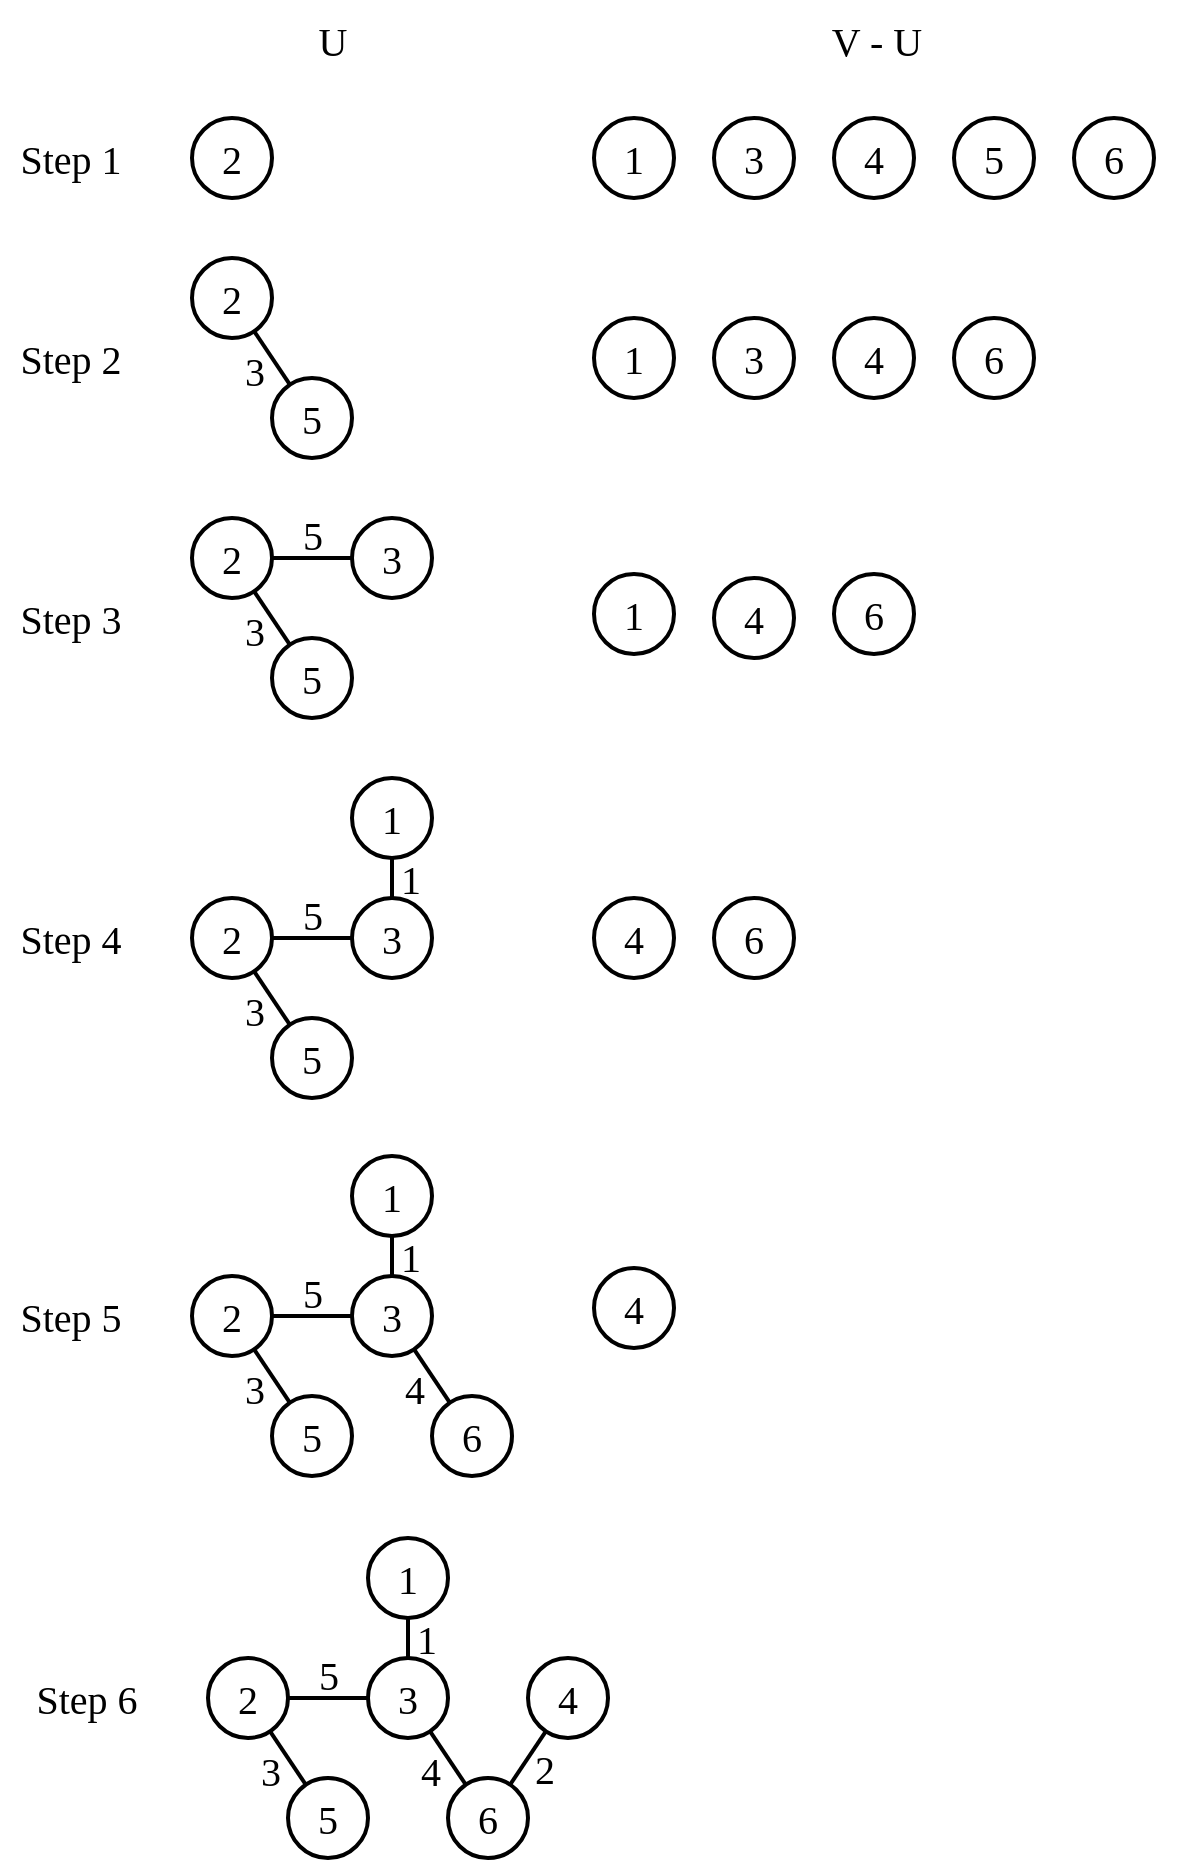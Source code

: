 <mxfile version="23.1.0" type="device">
  <diagram id="oOX_CIEzBIkY4LbiXj3a" name="第 1 页">
    <mxGraphModel dx="1720" dy="1107" grid="1" gridSize="10" guides="1" tooltips="1" connect="1" arrows="1" fold="1" page="1" pageScale="1" pageWidth="827" pageHeight="1169" math="0" shadow="0">
      <root>
        <mxCell id="0" />
        <mxCell id="1" parent="0" />
        <mxCell id="p_bgguedhAZ9Q3g7NJfH-174" value="" style="group" parent="1" vertex="1" connectable="0">
          <mxGeometry x="104" y="100" width="595" height="929" as="geometry" />
        </mxCell>
        <mxCell id="p_bgguedhAZ9Q3g7NJfH-171" value="" style="group" parent="p_bgguedhAZ9Q3g7NJfH-174" vertex="1" connectable="0">
          <mxGeometry y="59" width="595" height="870" as="geometry" />
        </mxCell>
        <mxCell id="p_bgguedhAZ9Q3g7NJfH-17" value="&lt;font style=&quot;font-size: 20px;&quot; face=&quot;Times New Roman&quot;&gt;6&lt;/font&gt;" style="ellipse;whiteSpace=wrap;html=1;aspect=fixed;strokeWidth=2;" parent="p_bgguedhAZ9Q3g7NJfH-171" vertex="1">
          <mxGeometry x="477" y="100" width="40" height="40" as="geometry" />
        </mxCell>
        <mxCell id="p_bgguedhAZ9Q3g7NJfH-15" value="&lt;font style=&quot;font-size: 20px;&quot; face=&quot;Times New Roman&quot;&gt;4&lt;/font&gt;" style="ellipse;whiteSpace=wrap;html=1;aspect=fixed;strokeWidth=2;" parent="p_bgguedhAZ9Q3g7NJfH-171" vertex="1">
          <mxGeometry x="417" y="100" width="40" height="40" as="geometry" />
        </mxCell>
        <mxCell id="p_bgguedhAZ9Q3g7NJfH-4" value="&lt;font style=&quot;font-size: 20px;&quot; face=&quot;Times New Roman&quot;&gt;2&lt;/font&gt;" style="ellipse;whiteSpace=wrap;html=1;aspect=fixed;strokeWidth=2;" parent="p_bgguedhAZ9Q3g7NJfH-171" vertex="1">
          <mxGeometry x="96" width="40" height="40" as="geometry" />
        </mxCell>
        <mxCell id="p_bgguedhAZ9Q3g7NJfH-5" value="&lt;font style=&quot;font-size: 20px;&quot; face=&quot;Times New Roman&quot;&gt;3&lt;/font&gt;" style="ellipse;whiteSpace=wrap;html=1;aspect=fixed;strokeWidth=2;" parent="p_bgguedhAZ9Q3g7NJfH-171" vertex="1">
          <mxGeometry x="357" width="40" height="40" as="geometry" />
        </mxCell>
        <mxCell id="p_bgguedhAZ9Q3g7NJfH-6" value="&lt;font style=&quot;font-size: 20px;&quot; face=&quot;Times New Roman&quot;&gt;4&lt;/font&gt;" style="ellipse;whiteSpace=wrap;html=1;aspect=fixed;strokeWidth=2;" parent="p_bgguedhAZ9Q3g7NJfH-171" vertex="1">
          <mxGeometry x="417" width="40" height="40" as="geometry" />
        </mxCell>
        <mxCell id="p_bgguedhAZ9Q3g7NJfH-7" value="&lt;font style=&quot;font-size: 20px;&quot; face=&quot;Times New Roman&quot;&gt;5&lt;/font&gt;" style="ellipse;whiteSpace=wrap;html=1;aspect=fixed;strokeWidth=2;" parent="p_bgguedhAZ9Q3g7NJfH-171" vertex="1">
          <mxGeometry x="477" width="40" height="40" as="geometry" />
        </mxCell>
        <mxCell id="p_bgguedhAZ9Q3g7NJfH-8" value="&lt;font style=&quot;font-size: 20px;&quot; face=&quot;Times New Roman&quot;&gt;6&lt;/font&gt;" style="ellipse;whiteSpace=wrap;html=1;aspect=fixed;strokeWidth=2;" parent="p_bgguedhAZ9Q3g7NJfH-171" vertex="1">
          <mxGeometry x="537" width="40" height="40" as="geometry" />
        </mxCell>
        <mxCell id="p_bgguedhAZ9Q3g7NJfH-9" value="&lt;font style=&quot;font-size: 20px;&quot; face=&quot;Times New Roman&quot;&gt;Step 1&lt;/font&gt;" style="text;html=1;align=center;verticalAlign=middle;resizable=0;points=[];autosize=1;strokeColor=none;fillColor=none;strokeWidth=2;" parent="p_bgguedhAZ9Q3g7NJfH-171" vertex="1">
          <mxGeometry width="70" height="40" as="geometry" />
        </mxCell>
        <mxCell id="p_bgguedhAZ9Q3g7NJfH-3" value="&lt;font style=&quot;font-size: 20px;&quot; face=&quot;Times New Roman&quot;&gt;1&lt;/font&gt;" style="ellipse;whiteSpace=wrap;html=1;aspect=fixed;strokeWidth=2;" parent="p_bgguedhAZ9Q3g7NJfH-171" vertex="1">
          <mxGeometry x="297" width="40" height="40" as="geometry" />
        </mxCell>
        <mxCell id="p_bgguedhAZ9Q3g7NJfH-11" value="&lt;font style=&quot;font-size: 20px;&quot; face=&quot;Times New Roman&quot;&gt;1&lt;/font&gt;" style="ellipse;whiteSpace=wrap;html=1;aspect=fixed;strokeWidth=2;" parent="p_bgguedhAZ9Q3g7NJfH-171" vertex="1">
          <mxGeometry x="297" y="100" width="40" height="40" as="geometry" />
        </mxCell>
        <mxCell id="p_bgguedhAZ9Q3g7NJfH-12" value="&lt;font style=&quot;font-size: 20px;&quot; face=&quot;Times New Roman&quot;&gt;3&lt;/font&gt;" style="ellipse;whiteSpace=wrap;html=1;aspect=fixed;strokeWidth=2;" parent="p_bgguedhAZ9Q3g7NJfH-171" vertex="1">
          <mxGeometry x="357" y="100" width="40" height="40" as="geometry" />
        </mxCell>
        <mxCell id="p_bgguedhAZ9Q3g7NJfH-18" value="&lt;font style=&quot;font-size: 20px;&quot; face=&quot;Times New Roman&quot;&gt;Step 2&lt;/font&gt;" style="text;html=1;align=center;verticalAlign=middle;resizable=0;points=[];autosize=1;strokeColor=none;fillColor=none;strokeWidth=2;" parent="p_bgguedhAZ9Q3g7NJfH-171" vertex="1">
          <mxGeometry y="100" width="70" height="40" as="geometry" />
        </mxCell>
        <mxCell id="p_bgguedhAZ9Q3g7NJfH-89" value="&lt;font style=&quot;font-size: 20px;&quot; face=&quot;Times New Roman&quot;&gt;2&lt;/font&gt;" style="ellipse;whiteSpace=wrap;html=1;aspect=fixed;strokeWidth=2;" parent="p_bgguedhAZ9Q3g7NJfH-171" vertex="1">
          <mxGeometry x="96" y="70" width="40" height="40" as="geometry" />
        </mxCell>
        <mxCell id="p_bgguedhAZ9Q3g7NJfH-90" value="&lt;font style=&quot;font-size: 20px;&quot; face=&quot;Times New Roman&quot;&gt;5&lt;/font&gt;" style="ellipse;whiteSpace=wrap;html=1;aspect=fixed;strokeWidth=2;" parent="p_bgguedhAZ9Q3g7NJfH-171" vertex="1">
          <mxGeometry x="136" y="130" width="40" height="40" as="geometry" />
        </mxCell>
        <mxCell id="p_bgguedhAZ9Q3g7NJfH-91" value="&lt;font style=&quot;font-size: 20px;&quot; face=&quot;Times New Roman&quot;&gt;3&lt;/font&gt;" style="text;html=1;align=center;verticalAlign=middle;resizable=0;points=[];autosize=1;strokeColor=none;fillColor=none;strokeWidth=2;" parent="p_bgguedhAZ9Q3g7NJfH-171" vertex="1">
          <mxGeometry x="112" y="106" width="30" height="40" as="geometry" />
        </mxCell>
        <mxCell id="p_bgguedhAZ9Q3g7NJfH-92" value="" style="endArrow=none;html=1;rounded=0;strokeWidth=2;" parent="p_bgguedhAZ9Q3g7NJfH-171" source="p_bgguedhAZ9Q3g7NJfH-90" target="p_bgguedhAZ9Q3g7NJfH-89" edge="1">
          <mxGeometry width="50" height="50" relative="1" as="geometry">
            <mxPoint x="16" y="30" as="sourcePoint" />
            <mxPoint x="66" y="-20" as="targetPoint" />
          </mxGeometry>
        </mxCell>
        <mxCell id="p_bgguedhAZ9Q3g7NJfH-28" value="&lt;font style=&quot;font-size: 20px;&quot; face=&quot;Times New Roman&quot;&gt;Step 3&lt;/font&gt;" style="text;html=1;align=center;verticalAlign=middle;resizable=0;points=[];autosize=1;strokeColor=none;fillColor=none;strokeWidth=2;" parent="p_bgguedhAZ9Q3g7NJfH-171" vertex="1">
          <mxGeometry y="230" width="70" height="40" as="geometry" />
        </mxCell>
        <mxCell id="p_bgguedhAZ9Q3g7NJfH-94" value="&lt;font style=&quot;font-size: 20px;&quot; face=&quot;Times New Roman&quot;&gt;1&lt;/font&gt;" style="ellipse;whiteSpace=wrap;html=1;aspect=fixed;strokeWidth=2;" parent="p_bgguedhAZ9Q3g7NJfH-171" vertex="1">
          <mxGeometry x="297" y="228" width="40" height="40" as="geometry" />
        </mxCell>
        <mxCell id="p_bgguedhAZ9Q3g7NJfH-95" value="&lt;font style=&quot;font-size: 20px;&quot; face=&quot;Times New Roman&quot;&gt;4&lt;/font&gt;" style="ellipse;whiteSpace=wrap;html=1;aspect=fixed;strokeWidth=2;" parent="p_bgguedhAZ9Q3g7NJfH-171" vertex="1">
          <mxGeometry x="357" y="230" width="40" height="40" as="geometry" />
        </mxCell>
        <mxCell id="p_bgguedhAZ9Q3g7NJfH-96" value="&lt;font style=&quot;font-size: 20px;&quot; face=&quot;Times New Roman&quot;&gt;6&lt;/font&gt;" style="ellipse;whiteSpace=wrap;html=1;aspect=fixed;strokeWidth=2;" parent="p_bgguedhAZ9Q3g7NJfH-171" vertex="1">
          <mxGeometry x="417" y="228" width="40" height="40" as="geometry" />
        </mxCell>
        <mxCell id="p_bgguedhAZ9Q3g7NJfH-105" value="&lt;font style=&quot;font-size: 20px;&quot; face=&quot;Times New Roman&quot;&gt;3&lt;/font&gt;" style="ellipse;whiteSpace=wrap;html=1;aspect=fixed;strokeWidth=2;" parent="p_bgguedhAZ9Q3g7NJfH-171" vertex="1">
          <mxGeometry x="176" y="200" width="40" height="40" as="geometry" />
        </mxCell>
        <mxCell id="p_bgguedhAZ9Q3g7NJfH-109" value="&lt;font style=&quot;font-size: 20px;&quot; face=&quot;Times New Roman&quot;&gt;2&lt;/font&gt;" style="ellipse;whiteSpace=wrap;html=1;aspect=fixed;strokeWidth=2;" parent="p_bgguedhAZ9Q3g7NJfH-171" vertex="1">
          <mxGeometry x="96" y="200" width="40" height="40" as="geometry" />
        </mxCell>
        <mxCell id="p_bgguedhAZ9Q3g7NJfH-110" value="&lt;font style=&quot;font-size: 20px;&quot; face=&quot;Times New Roman&quot;&gt;5&lt;/font&gt;" style="ellipse;whiteSpace=wrap;html=1;aspect=fixed;strokeWidth=2;" parent="p_bgguedhAZ9Q3g7NJfH-171" vertex="1">
          <mxGeometry x="136" y="260" width="40" height="40" as="geometry" />
        </mxCell>
        <mxCell id="p_bgguedhAZ9Q3g7NJfH-111" value="" style="endArrow=none;html=1;rounded=0;fontFamily=Helvetica;fontSize=12;fontColor=default;strokeWidth=2;" parent="p_bgguedhAZ9Q3g7NJfH-171" source="p_bgguedhAZ9Q3g7NJfH-109" target="p_bgguedhAZ9Q3g7NJfH-110" edge="1">
          <mxGeometry width="50" height="50" relative="1" as="geometry">
            <mxPoint x="206" y="200" as="sourcePoint" />
            <mxPoint x="256" y="150" as="targetPoint" />
          </mxGeometry>
        </mxCell>
        <mxCell id="p_bgguedhAZ9Q3g7NJfH-112" value="&lt;font style=&quot;font-size: 20px;&quot; face=&quot;Times New Roman&quot;&gt;3&lt;/font&gt;" style="text;html=1;align=center;verticalAlign=middle;resizable=0;points=[];autosize=1;strokeColor=none;fillColor=none;strokeWidth=2;" parent="p_bgguedhAZ9Q3g7NJfH-171" vertex="1">
          <mxGeometry x="112" y="236" width="30" height="40" as="geometry" />
        </mxCell>
        <mxCell id="p_bgguedhAZ9Q3g7NJfH-113" value="" style="endArrow=none;html=1;rounded=0;fontFamily=Helvetica;fontSize=12;fontColor=default;strokeWidth=2;" parent="p_bgguedhAZ9Q3g7NJfH-171" source="p_bgguedhAZ9Q3g7NJfH-109" target="p_bgguedhAZ9Q3g7NJfH-105" edge="1">
          <mxGeometry width="50" height="50" relative="1" as="geometry">
            <mxPoint x="86" y="200" as="sourcePoint" />
            <mxPoint x="136" y="150" as="targetPoint" />
          </mxGeometry>
        </mxCell>
        <mxCell id="p_bgguedhAZ9Q3g7NJfH-114" value="&lt;font style=&quot;font-size: 20px;&quot; face=&quot;Times New Roman&quot;&gt;5&lt;/font&gt;" style="text;html=1;align=center;verticalAlign=middle;resizable=0;points=[];autosize=1;strokeColor=none;fillColor=none;strokeWidth=2;" parent="p_bgguedhAZ9Q3g7NJfH-171" vertex="1">
          <mxGeometry x="141" y="188" width="30" height="40" as="geometry" />
        </mxCell>
        <mxCell id="p_bgguedhAZ9Q3g7NJfH-40" value="&lt;font style=&quot;font-size: 20px;&quot; face=&quot;Times New Roman&quot;&gt;Step 4&lt;/font&gt;" style="text;html=1;align=center;verticalAlign=middle;resizable=0;points=[];autosize=1;strokeColor=none;fillColor=none;strokeWidth=2;" parent="p_bgguedhAZ9Q3g7NJfH-171" vertex="1">
          <mxGeometry y="390" width="70" height="40" as="geometry" />
        </mxCell>
        <mxCell id="p_bgguedhAZ9Q3g7NJfH-115" value="&lt;font style=&quot;font-size: 20px;&quot; face=&quot;Times New Roman&quot;&gt;4&lt;/font&gt;" style="ellipse;whiteSpace=wrap;html=1;aspect=fixed;strokeWidth=2;" parent="p_bgguedhAZ9Q3g7NJfH-171" vertex="1">
          <mxGeometry x="297" y="390" width="40" height="40" as="geometry" />
        </mxCell>
        <mxCell id="p_bgguedhAZ9Q3g7NJfH-116" value="&lt;font style=&quot;font-size: 20px;&quot; face=&quot;Times New Roman&quot;&gt;6&lt;/font&gt;" style="ellipse;whiteSpace=wrap;html=1;aspect=fixed;strokeWidth=2;" parent="p_bgguedhAZ9Q3g7NJfH-171" vertex="1">
          <mxGeometry x="357" y="390" width="40" height="40" as="geometry" />
        </mxCell>
        <mxCell id="p_bgguedhAZ9Q3g7NJfH-117" value="&lt;font style=&quot;font-size: 20px;&quot; face=&quot;Times New Roman&quot;&gt;1&lt;/font&gt;" style="ellipse;whiteSpace=wrap;html=1;aspect=fixed;strokeWidth=2;" parent="p_bgguedhAZ9Q3g7NJfH-171" vertex="1">
          <mxGeometry x="176" y="330" width="40" height="40" as="geometry" />
        </mxCell>
        <mxCell id="p_bgguedhAZ9Q3g7NJfH-118" value="&lt;font style=&quot;font-size: 20px;&quot; face=&quot;Times New Roman&quot;&gt;3&lt;/font&gt;" style="ellipse;whiteSpace=wrap;html=1;aspect=fixed;strokeWidth=2;" parent="p_bgguedhAZ9Q3g7NJfH-171" vertex="1">
          <mxGeometry x="176" y="390" width="40" height="40" as="geometry" />
        </mxCell>
        <mxCell id="p_bgguedhAZ9Q3g7NJfH-119" value="" style="endArrow=none;html=1;rounded=0;strokeWidth=2;" parent="p_bgguedhAZ9Q3g7NJfH-171" source="p_bgguedhAZ9Q3g7NJfH-118" target="p_bgguedhAZ9Q3g7NJfH-117" edge="1">
          <mxGeometry width="50" height="50" relative="1" as="geometry">
            <mxPoint x="376" y="440" as="sourcePoint" />
            <mxPoint x="426" y="390" as="targetPoint" />
          </mxGeometry>
        </mxCell>
        <mxCell id="p_bgguedhAZ9Q3g7NJfH-122" value="&lt;font style=&quot;font-size: 20px;&quot; face=&quot;Times New Roman&quot;&gt;1&lt;/font&gt;" style="text;html=1;align=center;verticalAlign=middle;resizable=0;points=[];autosize=1;strokeColor=none;fillColor=none;strokeWidth=2;" parent="p_bgguedhAZ9Q3g7NJfH-171" vertex="1">
          <mxGeometry x="190" y="360" width="30" height="40" as="geometry" />
        </mxCell>
        <mxCell id="p_bgguedhAZ9Q3g7NJfH-127" value="&lt;font style=&quot;font-size: 20px;&quot; face=&quot;Times New Roman&quot;&gt;2&lt;/font&gt;" style="ellipse;whiteSpace=wrap;html=1;aspect=fixed;strokeWidth=2;" parent="p_bgguedhAZ9Q3g7NJfH-171" vertex="1">
          <mxGeometry x="96" y="390" width="40" height="40" as="geometry" />
        </mxCell>
        <mxCell id="p_bgguedhAZ9Q3g7NJfH-128" value="&lt;font style=&quot;font-size: 20px;&quot; face=&quot;Times New Roman&quot;&gt;5&lt;/font&gt;" style="ellipse;whiteSpace=wrap;html=1;aspect=fixed;strokeWidth=2;" parent="p_bgguedhAZ9Q3g7NJfH-171" vertex="1">
          <mxGeometry x="136" y="450" width="40" height="40" as="geometry" />
        </mxCell>
        <mxCell id="p_bgguedhAZ9Q3g7NJfH-129" value="" style="endArrow=none;html=1;rounded=0;fontFamily=Helvetica;fontSize=12;fontColor=default;strokeWidth=2;" parent="p_bgguedhAZ9Q3g7NJfH-171" source="p_bgguedhAZ9Q3g7NJfH-127" target="p_bgguedhAZ9Q3g7NJfH-128" edge="1">
          <mxGeometry width="50" height="50" relative="1" as="geometry">
            <mxPoint x="206" y="390" as="sourcePoint" />
            <mxPoint x="256" y="340" as="targetPoint" />
          </mxGeometry>
        </mxCell>
        <mxCell id="p_bgguedhAZ9Q3g7NJfH-130" value="&lt;font style=&quot;font-size: 20px;&quot; face=&quot;Times New Roman&quot;&gt;3&lt;/font&gt;" style="text;html=1;align=center;verticalAlign=middle;resizable=0;points=[];autosize=1;strokeColor=none;fillColor=none;strokeWidth=2;" parent="p_bgguedhAZ9Q3g7NJfH-171" vertex="1">
          <mxGeometry x="112" y="426" width="30" height="40" as="geometry" />
        </mxCell>
        <mxCell id="p_bgguedhAZ9Q3g7NJfH-131" value="" style="endArrow=none;html=1;rounded=0;fontFamily=Helvetica;fontSize=12;fontColor=default;strokeWidth=2;" parent="p_bgguedhAZ9Q3g7NJfH-171" source="p_bgguedhAZ9Q3g7NJfH-127" target="p_bgguedhAZ9Q3g7NJfH-118" edge="1">
          <mxGeometry width="50" height="50" relative="1" as="geometry">
            <mxPoint x="86" y="390" as="sourcePoint" />
            <mxPoint x="136" y="340" as="targetPoint" />
          </mxGeometry>
        </mxCell>
        <mxCell id="p_bgguedhAZ9Q3g7NJfH-132" value="&lt;font style=&quot;font-size: 20px;&quot; face=&quot;Times New Roman&quot;&gt;5&lt;/font&gt;" style="text;html=1;align=center;verticalAlign=middle;resizable=0;points=[];autosize=1;strokeColor=none;fillColor=none;strokeWidth=2;" parent="p_bgguedhAZ9Q3g7NJfH-171" vertex="1">
          <mxGeometry x="141" y="378" width="30" height="40" as="geometry" />
        </mxCell>
        <mxCell id="p_bgguedhAZ9Q3g7NJfH-52" value="&lt;font style=&quot;font-size: 20px;&quot; face=&quot;Times New Roman&quot;&gt;Step 5&lt;/font&gt;" style="text;html=1;align=center;verticalAlign=middle;resizable=0;points=[];autosize=1;strokeColor=none;fillColor=none;strokeWidth=2;" parent="p_bgguedhAZ9Q3g7NJfH-171" vertex="1">
          <mxGeometry y="579" width="70" height="40" as="geometry" />
        </mxCell>
        <mxCell id="p_bgguedhAZ9Q3g7NJfH-133" value="&lt;font style=&quot;font-size: 20px;&quot; face=&quot;Times New Roman&quot;&gt;4&lt;/font&gt;" style="ellipse;whiteSpace=wrap;html=1;aspect=fixed;strokeWidth=2;" parent="p_bgguedhAZ9Q3g7NJfH-171" vertex="1">
          <mxGeometry x="297" y="575" width="40" height="40" as="geometry" />
        </mxCell>
        <mxCell id="p_bgguedhAZ9Q3g7NJfH-152" value="&lt;font style=&quot;font-size: 20px;&quot; face=&quot;Times New Roman&quot;&gt;1&lt;/font&gt;" style="ellipse;whiteSpace=wrap;html=1;aspect=fixed;strokeWidth=2;" parent="p_bgguedhAZ9Q3g7NJfH-171" vertex="1">
          <mxGeometry x="176" y="519" width="40" height="40" as="geometry" />
        </mxCell>
        <mxCell id="p_bgguedhAZ9Q3g7NJfH-153" value="&lt;font style=&quot;font-size: 20px;&quot; face=&quot;Times New Roman&quot;&gt;3&lt;/font&gt;" style="ellipse;whiteSpace=wrap;html=1;aspect=fixed;strokeWidth=2;" parent="p_bgguedhAZ9Q3g7NJfH-171" vertex="1">
          <mxGeometry x="176" y="579" width="40" height="40" as="geometry" />
        </mxCell>
        <mxCell id="p_bgguedhAZ9Q3g7NJfH-154" value="" style="endArrow=none;html=1;rounded=0;strokeWidth=2;" parent="p_bgguedhAZ9Q3g7NJfH-171" source="p_bgguedhAZ9Q3g7NJfH-153" target="p_bgguedhAZ9Q3g7NJfH-152" edge="1">
          <mxGeometry width="50" height="50" relative="1" as="geometry">
            <mxPoint x="376" y="629" as="sourcePoint" />
            <mxPoint x="426" y="579" as="targetPoint" />
          </mxGeometry>
        </mxCell>
        <mxCell id="p_bgguedhAZ9Q3g7NJfH-156" value="&lt;font style=&quot;font-size: 20px;&quot; face=&quot;Times New Roman&quot;&gt;6&lt;/font&gt;" style="ellipse;whiteSpace=wrap;html=1;aspect=fixed;strokeWidth=2;" parent="p_bgguedhAZ9Q3g7NJfH-171" vertex="1">
          <mxGeometry x="216" y="639" width="40" height="40" as="geometry" />
        </mxCell>
        <mxCell id="p_bgguedhAZ9Q3g7NJfH-157" value="&lt;font style=&quot;font-size: 20px;&quot; face=&quot;Times New Roman&quot;&gt;1&lt;/font&gt;" style="text;html=1;align=center;verticalAlign=middle;resizable=0;points=[];autosize=1;strokeColor=none;fillColor=none;strokeWidth=2;" parent="p_bgguedhAZ9Q3g7NJfH-171" vertex="1">
          <mxGeometry x="190" y="549" width="30" height="40" as="geometry" />
        </mxCell>
        <mxCell id="p_bgguedhAZ9Q3g7NJfH-160" value="" style="endArrow=none;html=1;rounded=0;fontFamily=Helvetica;fontSize=12;fontColor=default;strokeWidth=2;" parent="p_bgguedhAZ9Q3g7NJfH-171" source="p_bgguedhAZ9Q3g7NJfH-153" target="p_bgguedhAZ9Q3g7NJfH-156" edge="1">
          <mxGeometry width="50" height="50" relative="1" as="geometry">
            <mxPoint x="366" y="589" as="sourcePoint" />
            <mxPoint x="416" y="539" as="targetPoint" />
          </mxGeometry>
        </mxCell>
        <mxCell id="p_bgguedhAZ9Q3g7NJfH-161" value="&lt;font style=&quot;font-size: 20px;&quot; face=&quot;Times New Roman&quot;&gt;4&lt;/font&gt;" style="text;html=1;align=center;verticalAlign=middle;resizable=0;points=[];autosize=1;strokeColor=none;fillColor=none;strokeWidth=2;" parent="p_bgguedhAZ9Q3g7NJfH-171" vertex="1">
          <mxGeometry x="192" y="615" width="30" height="40" as="geometry" />
        </mxCell>
        <mxCell id="p_bgguedhAZ9Q3g7NJfH-162" value="&lt;font style=&quot;font-size: 20px;&quot; face=&quot;Times New Roman&quot;&gt;2&lt;/font&gt;" style="ellipse;whiteSpace=wrap;html=1;aspect=fixed;strokeWidth=2;" parent="p_bgguedhAZ9Q3g7NJfH-171" vertex="1">
          <mxGeometry x="96" y="579" width="40" height="40" as="geometry" />
        </mxCell>
        <mxCell id="p_bgguedhAZ9Q3g7NJfH-163" value="&lt;font style=&quot;font-size: 20px;&quot; face=&quot;Times New Roman&quot;&gt;5&lt;/font&gt;" style="ellipse;whiteSpace=wrap;html=1;aspect=fixed;strokeWidth=2;" parent="p_bgguedhAZ9Q3g7NJfH-171" vertex="1">
          <mxGeometry x="136" y="639" width="40" height="40" as="geometry" />
        </mxCell>
        <mxCell id="p_bgguedhAZ9Q3g7NJfH-164" value="" style="endArrow=none;html=1;rounded=0;fontFamily=Helvetica;fontSize=12;fontColor=default;strokeWidth=2;" parent="p_bgguedhAZ9Q3g7NJfH-171" source="p_bgguedhAZ9Q3g7NJfH-162" target="p_bgguedhAZ9Q3g7NJfH-163" edge="1">
          <mxGeometry width="50" height="50" relative="1" as="geometry">
            <mxPoint x="206" y="579" as="sourcePoint" />
            <mxPoint x="256" y="529" as="targetPoint" />
          </mxGeometry>
        </mxCell>
        <mxCell id="p_bgguedhAZ9Q3g7NJfH-165" value="&lt;font style=&quot;font-size: 20px;&quot; face=&quot;Times New Roman&quot;&gt;3&lt;/font&gt;" style="text;html=1;align=center;verticalAlign=middle;resizable=0;points=[];autosize=1;strokeColor=none;fillColor=none;strokeWidth=2;" parent="p_bgguedhAZ9Q3g7NJfH-171" vertex="1">
          <mxGeometry x="112" y="615" width="30" height="40" as="geometry" />
        </mxCell>
        <mxCell id="p_bgguedhAZ9Q3g7NJfH-166" value="" style="endArrow=none;html=1;rounded=0;fontFamily=Helvetica;fontSize=12;fontColor=default;strokeWidth=2;" parent="p_bgguedhAZ9Q3g7NJfH-171" source="p_bgguedhAZ9Q3g7NJfH-162" target="p_bgguedhAZ9Q3g7NJfH-153" edge="1">
          <mxGeometry width="50" height="50" relative="1" as="geometry">
            <mxPoint x="86" y="579" as="sourcePoint" />
            <mxPoint x="136" y="529" as="targetPoint" />
          </mxGeometry>
        </mxCell>
        <mxCell id="p_bgguedhAZ9Q3g7NJfH-167" value="&lt;font style=&quot;font-size: 20px;&quot; face=&quot;Times New Roman&quot;&gt;5&lt;/font&gt;" style="text;html=1;align=center;verticalAlign=middle;resizable=0;points=[];autosize=1;strokeColor=none;fillColor=none;strokeWidth=2;" parent="p_bgguedhAZ9Q3g7NJfH-171" vertex="1">
          <mxGeometry x="141" y="567" width="30" height="40" as="geometry" />
        </mxCell>
        <mxCell id="p_bgguedhAZ9Q3g7NJfH-63" value="&lt;font style=&quot;font-size: 20px;&quot; face=&quot;Times New Roman&quot;&gt;1&lt;/font&gt;" style="ellipse;whiteSpace=wrap;html=1;aspect=fixed;strokeWidth=2;" parent="p_bgguedhAZ9Q3g7NJfH-171" vertex="1">
          <mxGeometry x="184" y="710" width="40" height="40" as="geometry" />
        </mxCell>
        <mxCell id="p_bgguedhAZ9Q3g7NJfH-64" value="&lt;font style=&quot;font-size: 20px;&quot; face=&quot;Times New Roman&quot;&gt;3&lt;/font&gt;" style="ellipse;whiteSpace=wrap;html=1;aspect=fixed;strokeWidth=2;" parent="p_bgguedhAZ9Q3g7NJfH-171" vertex="1">
          <mxGeometry x="184" y="770" width="40" height="40" as="geometry" />
        </mxCell>
        <mxCell id="p_bgguedhAZ9Q3g7NJfH-65" value="" style="endArrow=none;html=1;rounded=0;strokeWidth=2;" parent="p_bgguedhAZ9Q3g7NJfH-171" source="p_bgguedhAZ9Q3g7NJfH-64" target="p_bgguedhAZ9Q3g7NJfH-63" edge="1">
          <mxGeometry width="50" height="50" relative="1" as="geometry">
            <mxPoint x="384" y="820" as="sourcePoint" />
            <mxPoint x="434" y="770" as="targetPoint" />
          </mxGeometry>
        </mxCell>
        <mxCell id="p_bgguedhAZ9Q3g7NJfH-66" value="&lt;font style=&quot;font-size: 20px;&quot; face=&quot;Times New Roman&quot;&gt;4&lt;/font&gt;" style="ellipse;whiteSpace=wrap;html=1;aspect=fixed;strokeWidth=2;" parent="p_bgguedhAZ9Q3g7NJfH-171" vertex="1">
          <mxGeometry x="264" y="770" width="40" height="40" as="geometry" />
        </mxCell>
        <mxCell id="p_bgguedhAZ9Q3g7NJfH-67" value="&lt;font style=&quot;font-size: 20px;&quot; face=&quot;Times New Roman&quot;&gt;6&lt;/font&gt;" style="ellipse;whiteSpace=wrap;html=1;aspect=fixed;strokeWidth=2;" parent="p_bgguedhAZ9Q3g7NJfH-171" vertex="1">
          <mxGeometry x="224" y="830" width="40" height="40" as="geometry" />
        </mxCell>
        <mxCell id="p_bgguedhAZ9Q3g7NJfH-68" value="&lt;font style=&quot;font-size: 20px;&quot; face=&quot;Times New Roman&quot;&gt;Step 6&lt;/font&gt;" style="text;html=1;align=center;verticalAlign=middle;resizable=0;points=[];autosize=1;strokeColor=none;fillColor=none;strokeWidth=2;" parent="p_bgguedhAZ9Q3g7NJfH-171" vertex="1">
          <mxGeometry x="8" y="770" width="70" height="40" as="geometry" />
        </mxCell>
        <mxCell id="p_bgguedhAZ9Q3g7NJfH-69" value="&lt;font style=&quot;font-size: 20px;&quot; face=&quot;Times New Roman&quot;&gt;1&lt;/font&gt;" style="text;html=1;align=center;verticalAlign=middle;resizable=0;points=[];autosize=1;strokeColor=none;fillColor=none;strokeWidth=2;" parent="p_bgguedhAZ9Q3g7NJfH-171" vertex="1">
          <mxGeometry x="198" y="740" width="30" height="40" as="geometry" />
        </mxCell>
        <mxCell id="p_bgguedhAZ9Q3g7NJfH-70" value="" style="endArrow=none;html=1;rounded=0;fontFamily=Helvetica;fontSize=12;fontColor=default;strokeWidth=2;" parent="p_bgguedhAZ9Q3g7NJfH-171" source="p_bgguedhAZ9Q3g7NJfH-67" target="p_bgguedhAZ9Q3g7NJfH-66" edge="1">
          <mxGeometry width="50" height="50" relative="1" as="geometry">
            <mxPoint x="254" y="820" as="sourcePoint" />
            <mxPoint x="304" y="770" as="targetPoint" />
          </mxGeometry>
        </mxCell>
        <mxCell id="p_bgguedhAZ9Q3g7NJfH-71" value="&lt;font style=&quot;font-size: 20px;&quot; face=&quot;Times New Roman&quot;&gt;2&lt;/font&gt;" style="text;html=1;align=center;verticalAlign=middle;resizable=0;points=[];autosize=1;strokeColor=none;fillColor=none;strokeWidth=2;" parent="p_bgguedhAZ9Q3g7NJfH-171" vertex="1">
          <mxGeometry x="257" y="805" width="30" height="40" as="geometry" />
        </mxCell>
        <mxCell id="p_bgguedhAZ9Q3g7NJfH-72" value="" style="endArrow=none;html=1;rounded=0;fontFamily=Helvetica;fontSize=12;fontColor=default;strokeWidth=2;" parent="p_bgguedhAZ9Q3g7NJfH-171" source="p_bgguedhAZ9Q3g7NJfH-64" target="p_bgguedhAZ9Q3g7NJfH-67" edge="1">
          <mxGeometry width="50" height="50" relative="1" as="geometry">
            <mxPoint x="374" y="780" as="sourcePoint" />
            <mxPoint x="424" y="730" as="targetPoint" />
          </mxGeometry>
        </mxCell>
        <mxCell id="p_bgguedhAZ9Q3g7NJfH-73" value="&lt;font style=&quot;font-size: 20px;&quot; face=&quot;Times New Roman&quot;&gt;4&lt;/font&gt;" style="text;html=1;align=center;verticalAlign=middle;resizable=0;points=[];autosize=1;strokeColor=none;fillColor=none;strokeWidth=2;" parent="p_bgguedhAZ9Q3g7NJfH-171" vertex="1">
          <mxGeometry x="200" y="806" width="30" height="40" as="geometry" />
        </mxCell>
        <mxCell id="p_bgguedhAZ9Q3g7NJfH-74" value="&lt;font style=&quot;font-size: 20px;&quot; face=&quot;Times New Roman&quot;&gt;2&lt;/font&gt;" style="ellipse;whiteSpace=wrap;html=1;aspect=fixed;strokeWidth=2;" parent="p_bgguedhAZ9Q3g7NJfH-171" vertex="1">
          <mxGeometry x="104" y="770" width="40" height="40" as="geometry" />
        </mxCell>
        <mxCell id="p_bgguedhAZ9Q3g7NJfH-75" value="&lt;font style=&quot;font-size: 20px;&quot; face=&quot;Times New Roman&quot;&gt;5&lt;/font&gt;" style="ellipse;whiteSpace=wrap;html=1;aspect=fixed;strokeWidth=2;" parent="p_bgguedhAZ9Q3g7NJfH-171" vertex="1">
          <mxGeometry x="144" y="830" width="40" height="40" as="geometry" />
        </mxCell>
        <mxCell id="p_bgguedhAZ9Q3g7NJfH-76" value="" style="endArrow=none;html=1;rounded=0;fontFamily=Helvetica;fontSize=12;fontColor=default;strokeWidth=2;" parent="p_bgguedhAZ9Q3g7NJfH-171" source="p_bgguedhAZ9Q3g7NJfH-74" target="p_bgguedhAZ9Q3g7NJfH-75" edge="1">
          <mxGeometry width="50" height="50" relative="1" as="geometry">
            <mxPoint x="214" y="770" as="sourcePoint" />
            <mxPoint x="264" y="720" as="targetPoint" />
          </mxGeometry>
        </mxCell>
        <mxCell id="p_bgguedhAZ9Q3g7NJfH-77" value="&lt;font style=&quot;font-size: 20px;&quot; face=&quot;Times New Roman&quot;&gt;3&lt;/font&gt;" style="text;html=1;align=center;verticalAlign=middle;resizable=0;points=[];autosize=1;strokeColor=none;fillColor=none;strokeWidth=2;" parent="p_bgguedhAZ9Q3g7NJfH-171" vertex="1">
          <mxGeometry x="120" y="806" width="30" height="40" as="geometry" />
        </mxCell>
        <mxCell id="p_bgguedhAZ9Q3g7NJfH-78" value="" style="endArrow=none;html=1;rounded=0;fontFamily=Helvetica;fontSize=12;fontColor=default;strokeWidth=2;" parent="p_bgguedhAZ9Q3g7NJfH-171" source="p_bgguedhAZ9Q3g7NJfH-74" target="p_bgguedhAZ9Q3g7NJfH-64" edge="1">
          <mxGeometry width="50" height="50" relative="1" as="geometry">
            <mxPoint x="94" y="770" as="sourcePoint" />
            <mxPoint x="144" y="720" as="targetPoint" />
          </mxGeometry>
        </mxCell>
        <mxCell id="p_bgguedhAZ9Q3g7NJfH-79" value="&lt;font style=&quot;font-size: 20px;&quot; face=&quot;Times New Roman&quot;&gt;5&lt;/font&gt;" style="text;html=1;align=center;verticalAlign=middle;resizable=0;points=[];autosize=1;strokeColor=none;fillColor=none;strokeWidth=2;" parent="p_bgguedhAZ9Q3g7NJfH-171" vertex="1">
          <mxGeometry x="149" y="758" width="30" height="40" as="geometry" />
        </mxCell>
        <mxCell id="p_bgguedhAZ9Q3g7NJfH-172" value="&lt;font style=&quot;font-size: 20px;&quot; face=&quot;Times New Roman&quot;&gt;U&lt;/font&gt;" style="text;html=1;align=center;verticalAlign=middle;resizable=0;points=[];autosize=1;strokeColor=none;fillColor=none;strokeWidth=2;" parent="p_bgguedhAZ9Q3g7NJfH-174" vertex="1">
          <mxGeometry x="146" width="40" height="40" as="geometry" />
        </mxCell>
        <mxCell id="p_bgguedhAZ9Q3g7NJfH-173" value="&lt;font style=&quot;font-size: 20px;&quot; face=&quot;Times New Roman&quot;&gt;V - U&lt;/font&gt;" style="text;html=1;align=center;verticalAlign=middle;resizable=0;points=[];autosize=1;strokeColor=none;fillColor=none;strokeWidth=2;" parent="p_bgguedhAZ9Q3g7NJfH-174" vertex="1">
          <mxGeometry x="403" width="70" height="40" as="geometry" />
        </mxCell>
      </root>
    </mxGraphModel>
  </diagram>
</mxfile>
